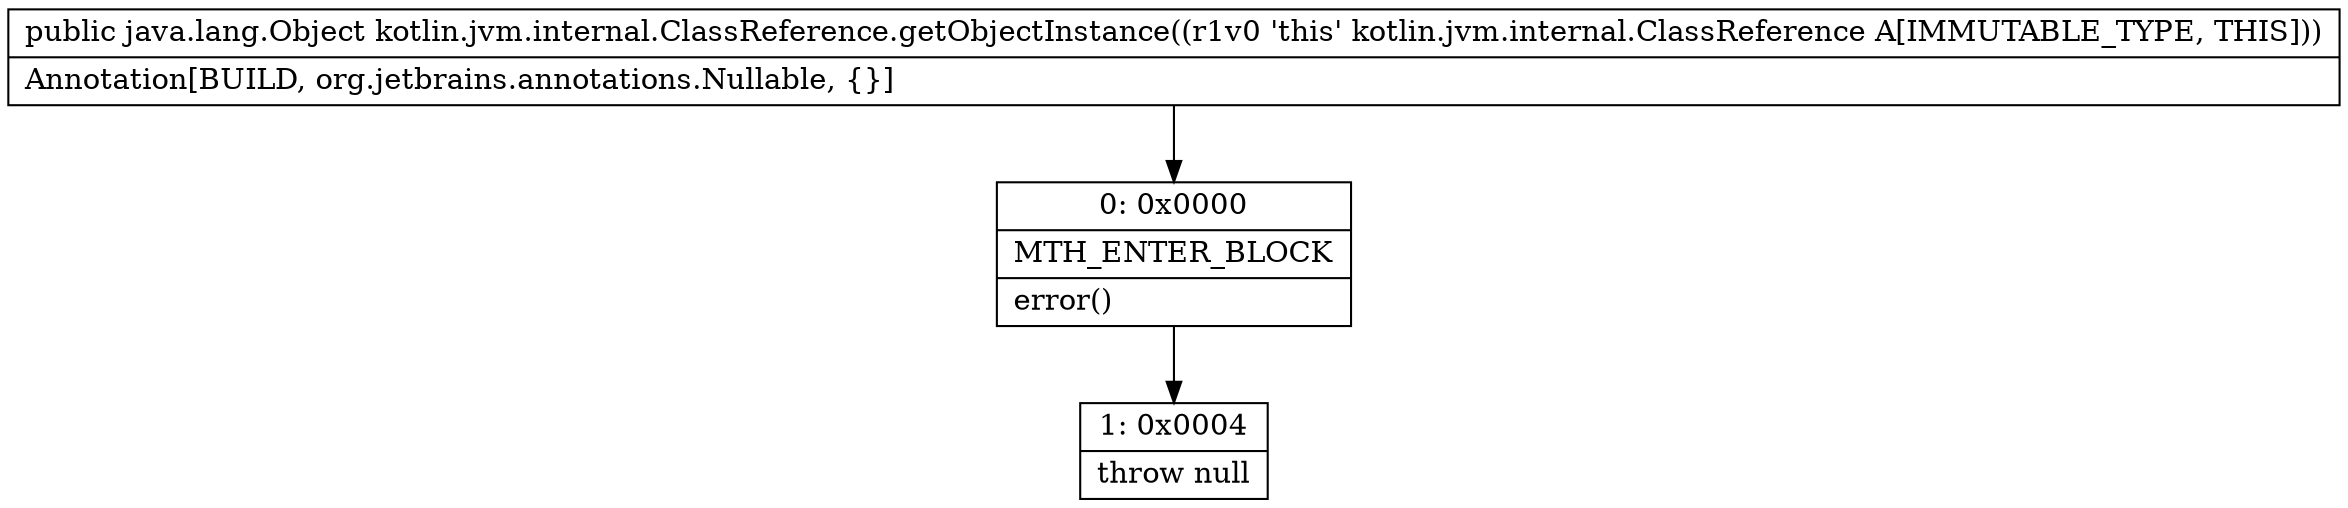 digraph "CFG forkotlin.jvm.internal.ClassReference.getObjectInstance()Ljava\/lang\/Object;" {
Node_0 [shape=record,label="{0\:\ 0x0000|MTH_ENTER_BLOCK\l|error()\l}"];
Node_1 [shape=record,label="{1\:\ 0x0004|throw null\l}"];
MethodNode[shape=record,label="{public java.lang.Object kotlin.jvm.internal.ClassReference.getObjectInstance((r1v0 'this' kotlin.jvm.internal.ClassReference A[IMMUTABLE_TYPE, THIS]))  | Annotation[BUILD, org.jetbrains.annotations.Nullable, \{\}]\l}"];
MethodNode -> Node_0;
Node_0 -> Node_1;
}

